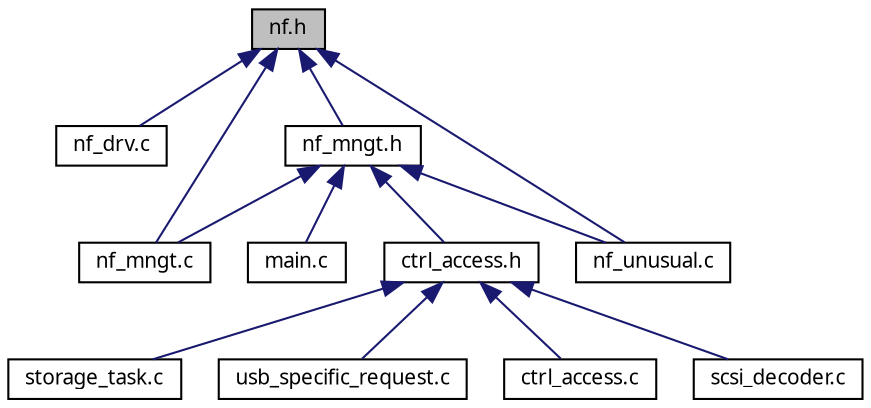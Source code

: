 digraph G
{
  edge [fontname="FreeSans.ttf",fontsize=10,labelfontname="FreeSans.ttf",labelfontsize=10];
  node [fontname="FreeSans.ttf",fontsize=10,shape=record];
  Node1 [label="nf.h",height=0.2,width=0.4,color="black", fillcolor="grey75", style="filled" fontcolor="black"];
  Node1 -> Node2 [dir=back,color="midnightblue",fontsize=10,style="solid",fontname="FreeSans.ttf"];
  Node2 [label="nf_drv.c",height=0.2,width=0.4,color="black", fillcolor="white", style="filled",URL="$a00060.html"];
  Node1 -> Node3 [dir=back,color="midnightblue",fontsize=10,style="solid",fontname="FreeSans.ttf"];
  Node3 [label="nf_mngt.c",height=0.2,width=0.4,color="black", fillcolor="white", style="filled",URL="$a00062.html"];
  Node1 -> Node4 [dir=back,color="midnightblue",fontsize=10,style="solid",fontname="FreeSans.ttf"];
  Node4 [label="nf_mngt.h",height=0.2,width=0.4,color="black", fillcolor="white", style="filled",URL="$a00063.html"];
  Node4 -> Node5 [dir=back,color="midnightblue",fontsize=10,style="solid",fontname="FreeSans.ttf"];
  Node5 [label="main.c",height=0.2,width=0.4,color="black", fillcolor="white", style="filled",URL="$a00052.html"];
  Node4 -> Node3 [dir=back,color="midnightblue",fontsize=10,style="solid",fontname="FreeSans.ttf"];
  Node4 -> Node6 [dir=back,color="midnightblue",fontsize=10,style="solid",fontname="FreeSans.ttf"];
  Node6 [label="nf_unusual.c",height=0.2,width=0.4,color="black", fillcolor="white", style="filled",URL="$a00064.html"];
  Node4 -> Node7 [dir=back,color="midnightblue",fontsize=10,style="solid",fontname="FreeSans.ttf"];
  Node7 [label="ctrl_access.h",height=0.2,width=0.4,color="black", fillcolor="white", style="filled",URL="$a00041.html"];
  Node7 -> Node8 [dir=back,color="midnightblue",fontsize=10,style="solid",fontname="FreeSans.ttf"];
  Node8 [label="storage_task.c",height=0.2,width=0.4,color="black", fillcolor="white", style="filled",URL="$a00074.html"];
  Node7 -> Node9 [dir=back,color="midnightblue",fontsize=10,style="solid",fontname="FreeSans.ttf"];
  Node9 [label="usb_specific_request.c",height=0.2,width=0.4,color="black", fillcolor="white", style="filled",URL="$a00088.html"];
  Node7 -> Node10 [dir=back,color="midnightblue",fontsize=10,style="solid",fontname="FreeSans.ttf"];
  Node10 [label="ctrl_access.c",height=0.2,width=0.4,color="black", fillcolor="white", style="filled",URL="$a00040.html"];
  Node7 -> Node11 [dir=back,color="midnightblue",fontsize=10,style="solid",fontname="FreeSans.ttf"];
  Node11 [label="scsi_decoder.c",height=0.2,width=0.4,color="black", fillcolor="white", style="filled",URL="$a00070.html"];
  Node1 -> Node6 [dir=back,color="midnightblue",fontsize=10,style="solid",fontname="FreeSans.ttf"];
}
